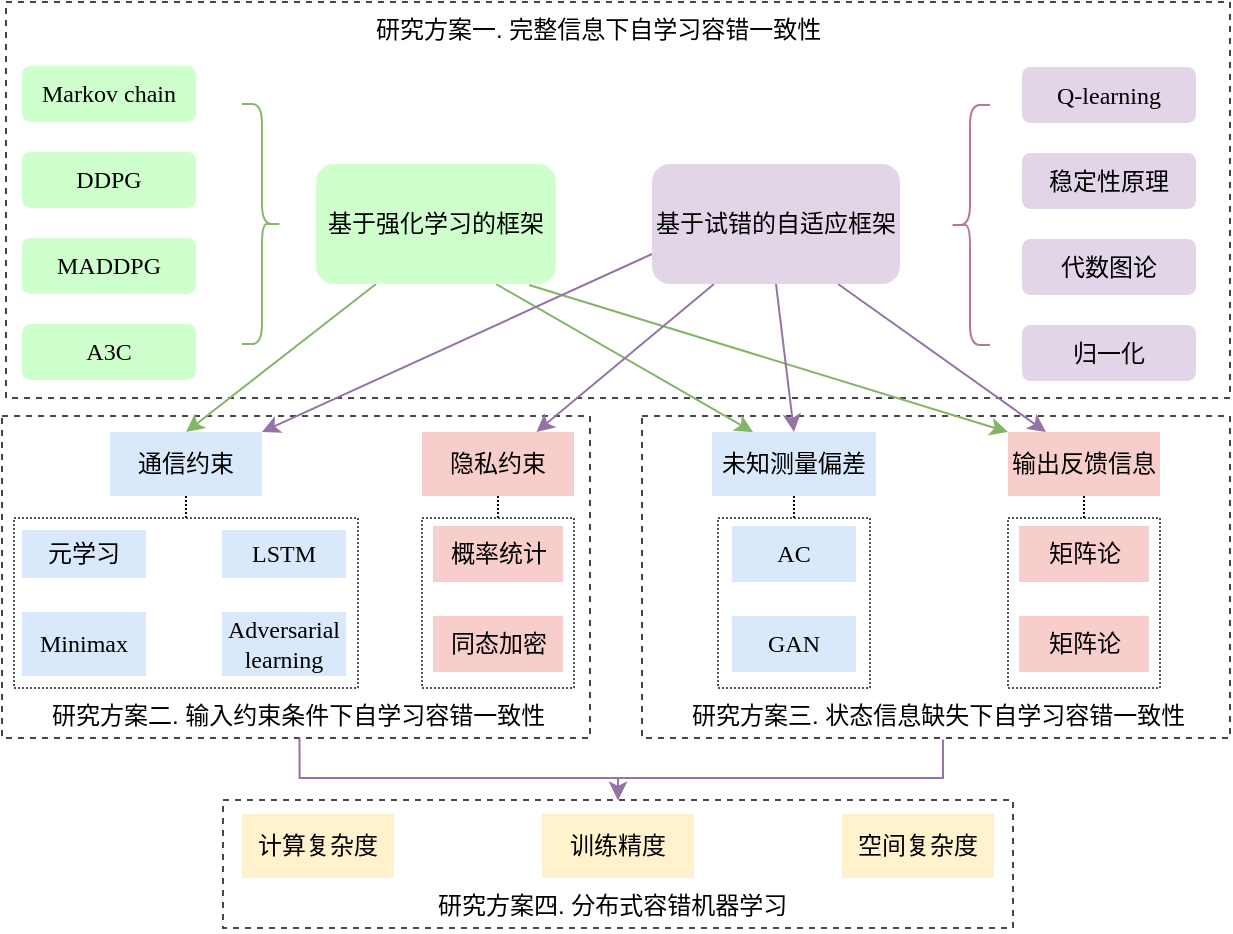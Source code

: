 <mxfile version="26.1.0">
  <diagram name="第 1 页" id="P3lEEP5_8HbprJanwuoM">
    <mxGraphModel dx="1092" dy="578" grid="0" gridSize="10" guides="1" tooltips="1" connect="1" arrows="1" fold="1" page="1" pageScale="1" pageWidth="827" pageHeight="1169" math="0" shadow="0">
      <root>
        <mxCell id="0" />
        <mxCell id="1" parent="0" />
        <mxCell id="21Fkpg5qVAJAVFTfusw3-55" value="" style="rounded=0;whiteSpace=wrap;html=1;dashed=1;strokeColor=light-dark(#474747,#FFFFFF);" vertex="1" parent="1">
          <mxGeometry x="185.5" y="465" width="395" height="64" as="geometry" />
        </mxCell>
        <mxCell id="21Fkpg5qVAJAVFTfusw3-43" value="" style="rounded=0;whiteSpace=wrap;html=1;dashed=1;strokeColor=light-dark(#474747,#FFFFFF);" vertex="1" parent="1">
          <mxGeometry x="395" y="273" width="294" height="161" as="geometry" />
        </mxCell>
        <mxCell id="21Fkpg5qVAJAVFTfusw3-41" value="" style="rounded=0;whiteSpace=wrap;html=1;dashed=1;dashPattern=1 1;strokeColor=light-dark(#545454,#FFFFFF);" vertex="1" parent="1">
          <mxGeometry x="578" y="324" width="76" height="85" as="geometry" />
        </mxCell>
        <mxCell id="21Fkpg5qVAJAVFTfusw3-42" value="" style="endArrow=none;dashed=1;html=1;dashPattern=1 1;strokeWidth=1;rounded=0;entryX=0.5;entryY=1;entryDx=0;entryDy=0;exitX=0.5;exitY=0;exitDx=0;exitDy=0;endSize=1;startSize=1;jumpSize=1;" edge="1" parent="1" source="21Fkpg5qVAJAVFTfusw3-41">
          <mxGeometry width="50" height="50" relative="1" as="geometry">
            <mxPoint x="589" y="364" as="sourcePoint" />
            <mxPoint x="616" y="313" as="targetPoint" />
          </mxGeometry>
        </mxCell>
        <mxCell id="21Fkpg5qVAJAVFTfusw3-39" value="" style="rounded=0;whiteSpace=wrap;html=1;dashed=1;dashPattern=1 1;strokeColor=light-dark(#545454,#FFFFFF);" vertex="1" parent="1">
          <mxGeometry x="433" y="324" width="76" height="85" as="geometry" />
        </mxCell>
        <mxCell id="21Fkpg5qVAJAVFTfusw3-31" value="" style="rounded=0;whiteSpace=wrap;html=1;dashed=1;strokeColor=light-dark(#474747,#FFFFFF);" vertex="1" parent="1">
          <mxGeometry x="75" y="273" width="294" height="161" as="geometry" />
        </mxCell>
        <mxCell id="21Fkpg5qVAJAVFTfusw3-35" value="" style="rounded=0;whiteSpace=wrap;html=1;dashed=1;dashPattern=1 1;strokeColor=light-dark(#545454,#FFFFFF);" vertex="1" parent="1">
          <mxGeometry x="285" y="324" width="76" height="85" as="geometry" />
        </mxCell>
        <mxCell id="21Fkpg5qVAJAVFTfusw3-36" value="" style="endArrow=none;dashed=1;html=1;dashPattern=1 1;strokeWidth=1;rounded=0;entryX=0.5;entryY=1;entryDx=0;entryDy=0;exitX=0.5;exitY=0;exitDx=0;exitDy=0;endSize=1;startSize=1;jumpSize=1;" edge="1" parent="1" source="21Fkpg5qVAJAVFTfusw3-35">
          <mxGeometry width="50" height="50" relative="1" as="geometry">
            <mxPoint x="296" y="364" as="sourcePoint" />
            <mxPoint x="323" y="313" as="targetPoint" />
          </mxGeometry>
        </mxCell>
        <mxCell id="21Fkpg5qVAJAVFTfusw3-32" value="" style="rounded=0;whiteSpace=wrap;html=1;dashed=1;dashPattern=1 1;strokeColor=light-dark(#545454,#FFFFFF);" vertex="1" parent="1">
          <mxGeometry x="81" y="324" width="172" height="85" as="geometry" />
        </mxCell>
        <mxCell id="21Fkpg5qVAJAVFTfusw3-15" value="" style="rounded=0;whiteSpace=wrap;html=1;dashed=1;strokeColor=light-dark(#474747,#FFFFFF);" vertex="1" parent="1">
          <mxGeometry x="77" y="66" width="612" height="198" as="geometry" />
        </mxCell>
        <mxCell id="21Fkpg5qVAJAVFTfusw3-45" style="rounded=0;orthogonalLoop=1;jettySize=auto;html=1;exitX=0.25;exitY=1;exitDx=0;exitDy=0;entryX=0.5;entryY=0;entryDx=0;entryDy=0;strokeColor=light-dark(#83B567,#FFFFFF);fillColor=light-dark(#1B2127,#FFFFFF);" edge="1" parent="1" source="21Fkpg5qVAJAVFTfusw3-3" target="21Fkpg5qVAJAVFTfusw3-17">
          <mxGeometry relative="1" as="geometry" />
        </mxCell>
        <mxCell id="21Fkpg5qVAJAVFTfusw3-46" style="rounded=0;orthogonalLoop=1;jettySize=auto;html=1;exitX=0.75;exitY=1;exitDx=0;exitDy=0;entryX=0.25;entryY=0;entryDx=0;entryDy=0;strokeColor=light-dark(#83B567,#FFFFFF);" edge="1" parent="1" source="21Fkpg5qVAJAVFTfusw3-3" target="21Fkpg5qVAJAVFTfusw3-25">
          <mxGeometry relative="1" as="geometry" />
        </mxCell>
        <mxCell id="21Fkpg5qVAJAVFTfusw3-47" style="rounded=0;orthogonalLoop=1;jettySize=auto;html=1;exitX=0.888;exitY=1.009;exitDx=0;exitDy=0;entryX=0;entryY=0;entryDx=0;entryDy=0;exitPerimeter=0;strokeColor=light-dark(#83B567,#FFFFFF);" edge="1" parent="1" source="21Fkpg5qVAJAVFTfusw3-3" target="21Fkpg5qVAJAVFTfusw3-28">
          <mxGeometry relative="1" as="geometry" />
        </mxCell>
        <mxCell id="21Fkpg5qVAJAVFTfusw3-3" value="基于强化学习的框架" style="rounded=1;whiteSpace=wrap;html=1;fillColor=light-dark(#CFFFCC,var(--ge-dark-color, #121212));strokeColor=none;" vertex="1" parent="1">
          <mxGeometry x="232" y="147" width="120" height="60" as="geometry" />
        </mxCell>
        <mxCell id="21Fkpg5qVAJAVFTfusw3-4" value="Markov chain" style="rounded=1;whiteSpace=wrap;html=1;fillColor=light-dark(#CFFFCC,var(--ge-dark-color, #121212));strokeColor=none;fontFamily=Times New Roman;" vertex="1" parent="1">
          <mxGeometry x="85" y="98" width="87" height="28" as="geometry" />
        </mxCell>
        <mxCell id="21Fkpg5qVAJAVFTfusw3-5" value="DDPG" style="rounded=1;whiteSpace=wrap;html=1;fillColor=light-dark(#CFFFCC,var(--ge-dark-color, #121212));strokeColor=none;fontFamily=Times New Roman;" vertex="1" parent="1">
          <mxGeometry x="85" y="141" width="87" height="28" as="geometry" />
        </mxCell>
        <mxCell id="21Fkpg5qVAJAVFTfusw3-6" value="&lt;font face=&quot;Times New Roman&quot;&gt;MADDPG&lt;/font&gt;" style="rounded=1;whiteSpace=wrap;html=1;fillColor=light-dark(#CFFFCC,var(--ge-dark-color, #121212));strokeColor=none;" vertex="1" parent="1">
          <mxGeometry x="85" y="184" width="87" height="28" as="geometry" />
        </mxCell>
        <mxCell id="21Fkpg5qVAJAVFTfusw3-7" value="A3C" style="rounded=1;whiteSpace=wrap;html=1;fillColor=light-dark(#CFFFCC,var(--ge-dark-color, #121212));strokeColor=none;fontFamily=Times New Roman;" vertex="1" parent="1">
          <mxGeometry x="85" y="227" width="87" height="28" as="geometry" />
        </mxCell>
        <mxCell id="21Fkpg5qVAJAVFTfusw3-8" value="" style="shape=curlyBracket;whiteSpace=wrap;html=1;rounded=1;flipH=1;labelPosition=right;verticalLabelPosition=middle;align=left;verticalAlign=middle;strokeColor=light-dark(#85B869,#FFFFFF);fontStyle=0" vertex="1" parent="1">
          <mxGeometry x="195" y="117" width="20" height="120" as="geometry" />
        </mxCell>
        <mxCell id="21Fkpg5qVAJAVFTfusw3-48" style="rounded=0;orthogonalLoop=1;jettySize=auto;html=1;exitX=0;exitY=0.75;exitDx=0;exitDy=0;entryX=1;entryY=0;entryDx=0;entryDy=0;strokeColor=light-dark(#9673A6,#FFFFFF);" edge="1" parent="1" source="21Fkpg5qVAJAVFTfusw3-9" target="21Fkpg5qVAJAVFTfusw3-17">
          <mxGeometry relative="1" as="geometry" />
        </mxCell>
        <mxCell id="21Fkpg5qVAJAVFTfusw3-49" style="rounded=0;orthogonalLoop=1;jettySize=auto;html=1;exitX=0.25;exitY=1;exitDx=0;exitDy=0;strokeColor=light-dark(#9673A6,#FFFFFF);" edge="1" parent="1" source="21Fkpg5qVAJAVFTfusw3-9" target="21Fkpg5qVAJAVFTfusw3-22">
          <mxGeometry relative="1" as="geometry" />
        </mxCell>
        <mxCell id="21Fkpg5qVAJAVFTfusw3-50" style="rounded=0;orthogonalLoop=1;jettySize=auto;html=1;exitX=0.5;exitY=1;exitDx=0;exitDy=0;entryX=0.5;entryY=0;entryDx=0;entryDy=0;strokeColor=light-dark(#9673A6,#FFFFFF);" edge="1" parent="1" source="21Fkpg5qVAJAVFTfusw3-9" target="21Fkpg5qVAJAVFTfusw3-25">
          <mxGeometry relative="1" as="geometry" />
        </mxCell>
        <mxCell id="21Fkpg5qVAJAVFTfusw3-51" style="rounded=0;orthogonalLoop=1;jettySize=auto;html=1;exitX=0.75;exitY=1;exitDx=0;exitDy=0;entryX=0.25;entryY=0;entryDx=0;entryDy=0;strokeColor=light-dark(#9673A6,#FFFFFF);" edge="1" parent="1" source="21Fkpg5qVAJAVFTfusw3-9" target="21Fkpg5qVAJAVFTfusw3-28">
          <mxGeometry relative="1" as="geometry" />
        </mxCell>
        <mxCell id="21Fkpg5qVAJAVFTfusw3-9" value="基于试错的自适应框架" style="rounded=1;whiteSpace=wrap;html=1;fillColor=light-dark(#E1D5E7,var(--ge-dark-color, #121212));strokeColor=none;" vertex="1" parent="1">
          <mxGeometry x="400" y="147" width="124" height="60" as="geometry" />
        </mxCell>
        <mxCell id="21Fkpg5qVAJAVFTfusw3-10" value="" style="shape=curlyBracket;whiteSpace=wrap;html=1;rounded=1;labelPosition=left;verticalLabelPosition=middle;align=right;verticalAlign=middle;strokeColor=light-dark(#B875A0,#FFFFFF);" vertex="1" parent="1">
          <mxGeometry x="549" y="117.5" width="20" height="120" as="geometry" />
        </mxCell>
        <mxCell id="21Fkpg5qVAJAVFTfusw3-11" value="Q-learning" style="rounded=1;whiteSpace=wrap;html=1;fillColor=#E1D5E7;strokeColor=none;fontFamily=Times New Roman;" vertex="1" parent="1">
          <mxGeometry x="585" y="98.5" width="87" height="28" as="geometry" />
        </mxCell>
        <mxCell id="21Fkpg5qVAJAVFTfusw3-12" value="稳定性原理" style="rounded=1;whiteSpace=wrap;html=1;fillColor=#E1D5E7;strokeColor=none;fontFamily=Times New Roman;" vertex="1" parent="1">
          <mxGeometry x="585" y="141.5" width="87" height="28" as="geometry" />
        </mxCell>
        <mxCell id="21Fkpg5qVAJAVFTfusw3-13" value="代数图论" style="rounded=1;whiteSpace=wrap;html=1;fillColor=#E1D5E7;strokeColor=none;fontFamily=Times New Roman;" vertex="1" parent="1">
          <mxGeometry x="585" y="184.5" width="87" height="28" as="geometry" />
        </mxCell>
        <mxCell id="21Fkpg5qVAJAVFTfusw3-14" value="归一化" style="rounded=1;whiteSpace=wrap;html=1;fillColor=#E1D5E7;strokeColor=none;fontFamily=Times New Roman;" vertex="1" parent="1">
          <mxGeometry x="585" y="227.5" width="87" height="28" as="geometry" />
        </mxCell>
        <mxCell id="21Fkpg5qVAJAVFTfusw3-16" value="研究方案一. 完整信息下自学习容错一致性" style="text;whiteSpace=wrap;" vertex="1" parent="1">
          <mxGeometry x="259.5" y="66" width="247" height="25" as="geometry" />
        </mxCell>
        <mxCell id="21Fkpg5qVAJAVFTfusw3-17" value="通信约束" style="rounded=0;whiteSpace=wrap;html=1;fillColor=#DAE8FC;strokeColor=none;" vertex="1" parent="1">
          <mxGeometry x="129" y="281" width="76" height="32" as="geometry" />
        </mxCell>
        <mxCell id="21Fkpg5qVAJAVFTfusw3-18" value="元学习" style="rounded=0;whiteSpace=wrap;html=1;fillColor=#DAE8FC;strokeColor=none;" vertex="1" parent="1">
          <mxGeometry x="85" y="330" width="62" height="24" as="geometry" />
        </mxCell>
        <mxCell id="21Fkpg5qVAJAVFTfusw3-19" value="LSTM" style="rounded=0;whiteSpace=wrap;html=1;fillColor=#DAE8FC;strokeColor=none;fontFamily=Times New Roman;" vertex="1" parent="1">
          <mxGeometry x="185" y="330" width="62" height="24" as="geometry" />
        </mxCell>
        <mxCell id="21Fkpg5qVAJAVFTfusw3-20" value="Minimax" style="rounded=0;whiteSpace=wrap;html=1;fillColor=#DAE8FC;strokeColor=none;fontFamily=Times New Roman;" vertex="1" parent="1">
          <mxGeometry x="85" y="371" width="62" height="32" as="geometry" />
        </mxCell>
        <mxCell id="21Fkpg5qVAJAVFTfusw3-21" value="Adversarial&lt;div&gt;learning&lt;/div&gt;" style="rounded=0;whiteSpace=wrap;html=1;fillColor=#DAE8FC;strokeColor=none;fontFamily=Times New Roman;" vertex="1" parent="1">
          <mxGeometry x="185" y="371" width="62" height="32" as="geometry" />
        </mxCell>
        <mxCell id="21Fkpg5qVAJAVFTfusw3-22" value="隐私约束" style="rounded=0;whiteSpace=wrap;html=1;fillColor=#F8CECC;strokeColor=none;" vertex="1" parent="1">
          <mxGeometry x="285" y="281" width="76" height="32" as="geometry" />
        </mxCell>
        <mxCell id="21Fkpg5qVAJAVFTfusw3-23" value="概率统计" style="rounded=0;whiteSpace=wrap;html=1;fillColor=#F8CECC;strokeColor=none;" vertex="1" parent="1">
          <mxGeometry x="290.5" y="328" width="65" height="28" as="geometry" />
        </mxCell>
        <mxCell id="21Fkpg5qVAJAVFTfusw3-24" value="同态加密" style="rounded=0;whiteSpace=wrap;html=1;fillColor=#F8CECC;strokeColor=none;" vertex="1" parent="1">
          <mxGeometry x="290.5" y="373" width="65" height="28" as="geometry" />
        </mxCell>
        <mxCell id="21Fkpg5qVAJAVFTfusw3-25" value="未知测量偏差" style="rounded=0;whiteSpace=wrap;html=1;fillColor=#DAE8FC;strokeColor=none;" vertex="1" parent="1">
          <mxGeometry x="430" y="281" width="82" height="32" as="geometry" />
        </mxCell>
        <mxCell id="21Fkpg5qVAJAVFTfusw3-26" value="AC" style="rounded=0;whiteSpace=wrap;html=1;fillColor=#DAE8FC;strokeColor=none;fontFamily=Times New Roman;" vertex="1" parent="1">
          <mxGeometry x="440" y="328" width="62" height="28" as="geometry" />
        </mxCell>
        <mxCell id="21Fkpg5qVAJAVFTfusw3-27" value="GAN" style="rounded=0;whiteSpace=wrap;html=1;fillColor=#DAE8FC;strokeColor=none;fontFamily=Times New Roman;" vertex="1" parent="1">
          <mxGeometry x="440" y="373" width="62" height="28" as="geometry" />
        </mxCell>
        <mxCell id="21Fkpg5qVAJAVFTfusw3-28" value="输出反馈信息" style="rounded=0;whiteSpace=wrap;html=1;fillColor=#F8CECC;strokeColor=none;" vertex="1" parent="1">
          <mxGeometry x="578" y="281" width="76" height="32" as="geometry" />
        </mxCell>
        <mxCell id="21Fkpg5qVAJAVFTfusw3-29" value="矩阵论" style="rounded=0;whiteSpace=wrap;html=1;fillColor=#F8CECC;strokeColor=none;" vertex="1" parent="1">
          <mxGeometry x="583.5" y="328" width="65" height="28" as="geometry" />
        </mxCell>
        <mxCell id="21Fkpg5qVAJAVFTfusw3-30" value="矩阵论" style="rounded=0;whiteSpace=wrap;html=1;fillColor=#F8CECC;strokeColor=none;" vertex="1" parent="1">
          <mxGeometry x="583.5" y="373" width="65" height="28" as="geometry" />
        </mxCell>
        <mxCell id="21Fkpg5qVAJAVFTfusw3-34" value="" style="endArrow=none;dashed=1;html=1;dashPattern=1 1;strokeWidth=1;rounded=0;entryX=0.5;entryY=1;entryDx=0;entryDy=0;exitX=0.5;exitY=0;exitDx=0;exitDy=0;endSize=1;startSize=1;jumpSize=1;" edge="1" parent="1" source="21Fkpg5qVAJAVFTfusw3-32" target="21Fkpg5qVAJAVFTfusw3-17">
          <mxGeometry width="50" height="50" relative="1" as="geometry">
            <mxPoint x="140" y="364" as="sourcePoint" />
            <mxPoint x="190" y="314" as="targetPoint" />
          </mxGeometry>
        </mxCell>
        <mxCell id="21Fkpg5qVAJAVFTfusw3-57" style="edgeStyle=orthogonalEdgeStyle;rounded=0;orthogonalLoop=1;jettySize=auto;html=1;exitX=0.5;exitY=1;exitDx=0;exitDy=0;entryX=0.5;entryY=0;entryDx=0;entryDy=0;strokeColor=light-dark(#9673A6,#FFFFFF);" edge="1" parent="1" source="21Fkpg5qVAJAVFTfusw3-37" target="21Fkpg5qVAJAVFTfusw3-55">
          <mxGeometry relative="1" as="geometry">
            <Array as="points">
              <mxPoint x="224" y="454" />
              <mxPoint x="383" y="454" />
            </Array>
          </mxGeometry>
        </mxCell>
        <mxCell id="21Fkpg5qVAJAVFTfusw3-37" value="研究方案二. 输入约束条件下自学习容错一致性" style="text;whiteSpace=wrap;" vertex="1" parent="1">
          <mxGeometry x="97.5" y="409" width="252.5" height="25" as="geometry" />
        </mxCell>
        <mxCell id="21Fkpg5qVAJAVFTfusw3-40" value="" style="endArrow=none;dashed=1;html=1;dashPattern=1 1;strokeWidth=1;rounded=0;entryX=0.5;entryY=1;entryDx=0;entryDy=0;exitX=0.5;exitY=0;exitDx=0;exitDy=0;endSize=1;startSize=1;jumpSize=1;" edge="1" parent="1" source="21Fkpg5qVAJAVFTfusw3-39">
          <mxGeometry width="50" height="50" relative="1" as="geometry">
            <mxPoint x="444" y="364" as="sourcePoint" />
            <mxPoint x="471" y="313" as="targetPoint" />
          </mxGeometry>
        </mxCell>
        <mxCell id="21Fkpg5qVAJAVFTfusw3-58" style="edgeStyle=orthogonalEdgeStyle;rounded=0;orthogonalLoop=1;jettySize=auto;html=1;exitX=0.5;exitY=1;exitDx=0;exitDy=0;entryX=0.5;entryY=0;entryDx=0;entryDy=0;strokeColor=light-dark(#9673A6,#FFFFFF);" edge="1" parent="1" source="21Fkpg5qVAJAVFTfusw3-44" target="21Fkpg5qVAJAVFTfusw3-55">
          <mxGeometry relative="1" as="geometry">
            <Array as="points">
              <mxPoint x="546" y="454" />
              <mxPoint x="383" y="454" />
            </Array>
          </mxGeometry>
        </mxCell>
        <mxCell id="21Fkpg5qVAJAVFTfusw3-44" value="研究方案三. 状态信息缺失下自学习容错一致性" style="text;whiteSpace=wrap;" vertex="1" parent="1">
          <mxGeometry x="417.95" y="409" width="255.05" height="25.69" as="geometry" />
        </mxCell>
        <mxCell id="21Fkpg5qVAJAVFTfusw3-52" value="计算复杂度" style="rounded=0;whiteSpace=wrap;html=1;fillColor=#FFF2CC;strokeColor=none;" vertex="1" parent="1">
          <mxGeometry x="195" y="472" width="76" height="32" as="geometry" />
        </mxCell>
        <mxCell id="21Fkpg5qVAJAVFTfusw3-53" value="空间复杂度" style="rounded=0;whiteSpace=wrap;html=1;fillColor=#FFF2CC;strokeColor=none;" vertex="1" parent="1">
          <mxGeometry x="495" y="472" width="76" height="32" as="geometry" />
        </mxCell>
        <mxCell id="21Fkpg5qVAJAVFTfusw3-54" value="训练精度" style="rounded=0;whiteSpace=wrap;html=1;fillColor=#FFF2CC;strokeColor=none;" vertex="1" parent="1">
          <mxGeometry x="345" y="472" width="76" height="32" as="geometry" />
        </mxCell>
        <mxCell id="21Fkpg5qVAJAVFTfusw3-56" value="研究方案四. 分布式容错机器学习" style="text;whiteSpace=wrap;" vertex="1" parent="1">
          <mxGeometry x="291.25" y="504" width="183.5" height="27" as="geometry" />
        </mxCell>
      </root>
    </mxGraphModel>
  </diagram>
</mxfile>
